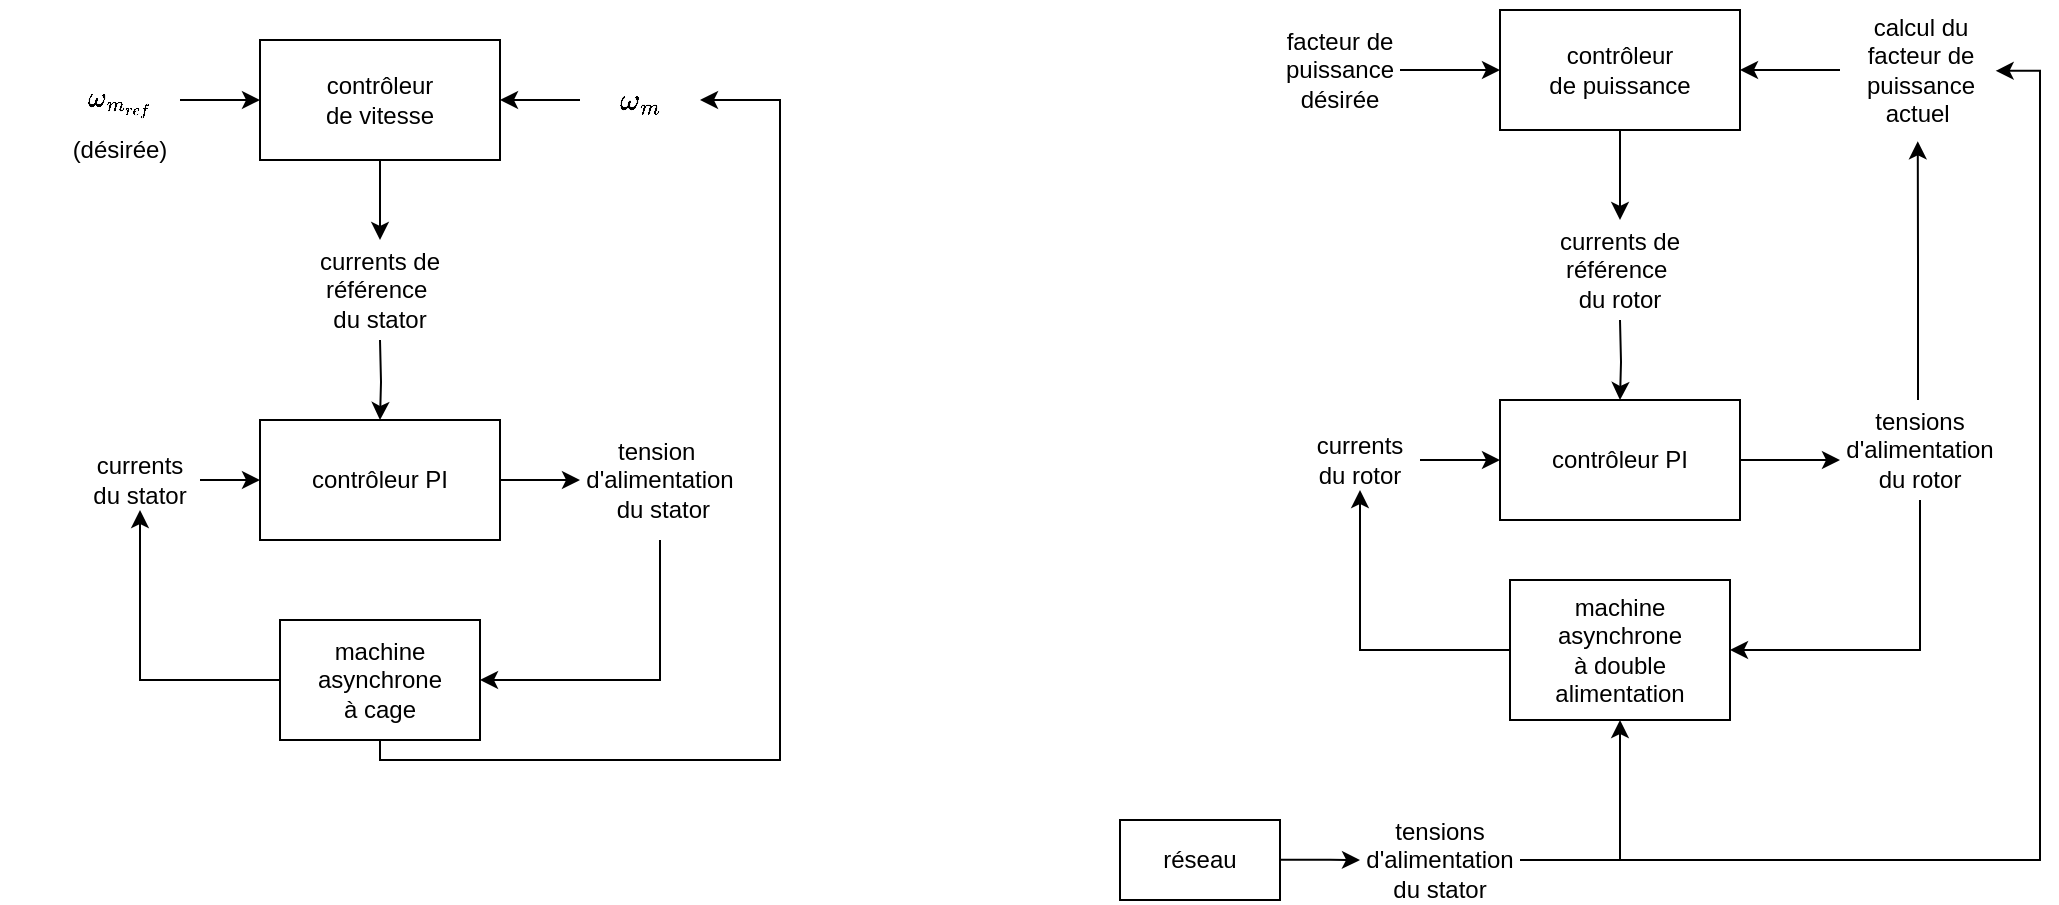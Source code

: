 <mxfile version="23.1.2" type="device">
  <diagram name="Página-1" id="fvW9khtwhYqxGIUl-ZdG">
    <mxGraphModel dx="2160" dy="649" grid="1" gridSize="10" guides="1" tooltips="1" connect="1" arrows="1" fold="1" page="1" pageScale="1" pageWidth="1169" pageHeight="827" math="1" shadow="0">
      <root>
        <mxCell id="0" />
        <mxCell id="1" parent="0" />
        <mxCell id="sTG0me55Y1syV8i09y39-56" style="edgeStyle=orthogonalEdgeStyle;rounded=0;orthogonalLoop=1;jettySize=auto;html=1;" edge="1" parent="1" source="sTG0me55Y1syV8i09y39-1">
          <mxGeometry relative="1" as="geometry">
            <mxPoint x="810" y="290" as="targetPoint" />
          </mxGeometry>
        </mxCell>
        <mxCell id="sTG0me55Y1syV8i09y39-1" value="contrôleur PI" style="rounded=0;whiteSpace=wrap;html=1;" vertex="1" parent="1">
          <mxGeometry x="640" y="260" width="120" height="60" as="geometry" />
        </mxCell>
        <mxCell id="sTG0me55Y1syV8i09y39-11" style="edgeStyle=orthogonalEdgeStyle;rounded=0;orthogonalLoop=1;jettySize=auto;html=1;exitX=1;exitY=0.5;exitDx=0;exitDy=0;" edge="1" parent="1" source="sTG0me55Y1syV8i09y39-5" target="sTG0me55Y1syV8i09y39-2">
          <mxGeometry relative="1" as="geometry" />
        </mxCell>
        <mxCell id="sTG0me55Y1syV8i09y39-29" style="edgeStyle=orthogonalEdgeStyle;rounded=0;orthogonalLoop=1;jettySize=auto;html=1;" edge="1" parent="1" source="sTG0me55Y1syV8i09y39-2">
          <mxGeometry relative="1" as="geometry">
            <mxPoint x="180" y="300" as="targetPoint" />
          </mxGeometry>
        </mxCell>
        <mxCell id="sTG0me55Y1syV8i09y39-2" value="contrôleur PI" style="rounded=0;whiteSpace=wrap;html=1;" vertex="1" parent="1">
          <mxGeometry x="20" y="270" width="120" height="60" as="geometry" />
        </mxCell>
        <mxCell id="sTG0me55Y1syV8i09y39-10" style="edgeStyle=orthogonalEdgeStyle;rounded=0;orthogonalLoop=1;jettySize=auto;html=1;entryX=1;entryY=0.5;entryDx=0;entryDy=0;" edge="1" parent="1" target="sTG0me55Y1syV8i09y39-7">
          <mxGeometry relative="1" as="geometry">
            <mxPoint x="220" y="330" as="sourcePoint" />
            <Array as="points">
              <mxPoint x="220" y="400" />
            </Array>
          </mxGeometry>
        </mxCell>
        <mxCell id="sTG0me55Y1syV8i09y39-3" value="tension&amp;nbsp;&lt;br&gt;d&#39;alimentation&lt;br&gt;&amp;nbsp;du stator" style="text;html=1;strokeColor=none;fillColor=none;align=center;verticalAlign=middle;whiteSpace=wrap;rounded=0;" vertex="1" parent="1">
          <mxGeometry x="190" y="285" width="60" height="30" as="geometry" />
        </mxCell>
        <mxCell id="sTG0me55Y1syV8i09y39-12" style="edgeStyle=orthogonalEdgeStyle;rounded=0;orthogonalLoop=1;jettySize=auto;html=1;exitX=0;exitY=0.5;exitDx=0;exitDy=0;" edge="1" parent="1" source="sTG0me55Y1syV8i09y39-7" target="sTG0me55Y1syV8i09y39-5">
          <mxGeometry relative="1" as="geometry">
            <Array as="points">
              <mxPoint x="-40" y="400" />
            </Array>
          </mxGeometry>
        </mxCell>
        <mxCell id="sTG0me55Y1syV8i09y39-5" value="currents du stator" style="text;html=1;strokeColor=none;fillColor=none;align=center;verticalAlign=middle;whiteSpace=wrap;rounded=0;" vertex="1" parent="1">
          <mxGeometry x="-70" y="285" width="60" height="30" as="geometry" />
        </mxCell>
        <mxCell id="sTG0me55Y1syV8i09y39-7" value="machine &lt;br&gt;asynchrone &lt;br&gt;à cage" style="rounded=0;whiteSpace=wrap;html=1;" vertex="1" parent="1">
          <mxGeometry x="30" y="370" width="100" height="60" as="geometry" />
        </mxCell>
        <mxCell id="sTG0me55Y1syV8i09y39-16" style="edgeStyle=orthogonalEdgeStyle;rounded=0;orthogonalLoop=1;jettySize=auto;html=1;entryX=0.5;entryY=0;entryDx=0;entryDy=0;" edge="1" parent="1" target="sTG0me55Y1syV8i09y39-2">
          <mxGeometry relative="1" as="geometry">
            <mxPoint x="80" y="230" as="sourcePoint" />
          </mxGeometry>
        </mxCell>
        <mxCell id="sTG0me55Y1syV8i09y39-38" style="edgeStyle=orthogonalEdgeStyle;rounded=0;orthogonalLoop=1;jettySize=auto;html=1;entryX=0.5;entryY=0;entryDx=0;entryDy=0;" edge="1" parent="1" target="sTG0me55Y1syV8i09y39-1">
          <mxGeometry relative="1" as="geometry">
            <mxPoint x="700" y="220" as="sourcePoint" />
          </mxGeometry>
        </mxCell>
        <mxCell id="sTG0me55Y1syV8i09y39-18" style="edgeStyle=orthogonalEdgeStyle;rounded=0;orthogonalLoop=1;jettySize=auto;html=1;" edge="1" parent="1" source="sTG0me55Y1syV8i09y39-17">
          <mxGeometry relative="1" as="geometry">
            <mxPoint x="80" y="180" as="targetPoint" />
          </mxGeometry>
        </mxCell>
        <mxCell id="sTG0me55Y1syV8i09y39-17" value="contrôleur &lt;br&gt;de vitesse" style="rounded=0;whiteSpace=wrap;html=1;" vertex="1" parent="1">
          <mxGeometry x="20" y="80" width="120" height="60" as="geometry" />
        </mxCell>
        <mxCell id="sTG0me55Y1syV8i09y39-24" style="edgeStyle=orthogonalEdgeStyle;rounded=0;orthogonalLoop=1;jettySize=auto;html=1;entryX=1;entryY=0.5;entryDx=0;entryDy=0;" edge="1" parent="1" source="sTG0me55Y1syV8i09y39-23" target="sTG0me55Y1syV8i09y39-17">
          <mxGeometry relative="1" as="geometry">
            <Array as="points">
              <mxPoint x="160" y="110" />
              <mxPoint x="160" y="110" />
            </Array>
          </mxGeometry>
        </mxCell>
        <mxCell id="sTG0me55Y1syV8i09y39-25" value="" style="edgeStyle=orthogonalEdgeStyle;rounded=0;orthogonalLoop=1;jettySize=auto;html=1;" edge="1" parent="1" source="sTG0me55Y1syV8i09y39-7" target="sTG0me55Y1syV8i09y39-23">
          <mxGeometry relative="1" as="geometry">
            <mxPoint x="-70" y="110" as="targetPoint" />
            <mxPoint x="80" y="430" as="sourcePoint" />
            <Array as="points">
              <mxPoint x="80" y="440" />
              <mxPoint x="280" y="440" />
              <mxPoint x="280" y="110" />
            </Array>
          </mxGeometry>
        </mxCell>
        <mxCell id="sTG0me55Y1syV8i09y39-23" value="&lt;font style=&quot;font-size: 13px;&quot;&gt;$$\omega_m$$&lt;/font&gt;" style="text;html=1;strokeColor=none;fillColor=none;align=center;verticalAlign=middle;whiteSpace=wrap;rounded=0;" vertex="1" parent="1">
          <mxGeometry x="180" y="95" width="60" height="30" as="geometry" />
        </mxCell>
        <mxCell id="sTG0me55Y1syV8i09y39-27" style="edgeStyle=orthogonalEdgeStyle;rounded=0;orthogonalLoop=1;jettySize=auto;html=1;entryX=0;entryY=0.5;entryDx=0;entryDy=0;" edge="1" parent="1" source="sTG0me55Y1syV8i09y39-26" target="sTG0me55Y1syV8i09y39-17">
          <mxGeometry relative="1" as="geometry" />
        </mxCell>
        <mxCell id="sTG0me55Y1syV8i09y39-26" value="$$\omega_{m_{ref}}$$" style="text;html=1;strokeColor=none;fillColor=none;align=center;verticalAlign=middle;whiteSpace=wrap;rounded=0;" vertex="1" parent="1">
          <mxGeometry x="-80" y="95" width="60" height="30" as="geometry" />
        </mxCell>
        <mxCell id="sTG0me55Y1syV8i09y39-28" value="(désirée)" style="text;html=1;strokeColor=none;fillColor=none;align=center;verticalAlign=middle;whiteSpace=wrap;rounded=0;" vertex="1" parent="1">
          <mxGeometry x="-80" y="120" width="60" height="30" as="geometry" />
        </mxCell>
        <mxCell id="sTG0me55Y1syV8i09y39-36" style="edgeStyle=orthogonalEdgeStyle;rounded=0;orthogonalLoop=1;jettySize=auto;html=1;entryX=0;entryY=0.5;entryDx=0;entryDy=0;" edge="1" parent="1" source="sTG0me55Y1syV8i09y39-30" target="sTG0me55Y1syV8i09y39-1">
          <mxGeometry relative="1" as="geometry" />
        </mxCell>
        <mxCell id="sTG0me55Y1syV8i09y39-30" value="currents du rotor" style="text;html=1;strokeColor=none;fillColor=none;align=center;verticalAlign=middle;whiteSpace=wrap;rounded=0;" vertex="1" parent="1">
          <mxGeometry x="540" y="275" width="60" height="30" as="geometry" />
        </mxCell>
        <mxCell id="sTG0me55Y1syV8i09y39-33" style="edgeStyle=orthogonalEdgeStyle;rounded=0;orthogonalLoop=1;jettySize=auto;html=1;entryX=1;entryY=0.5;entryDx=0;entryDy=0;" edge="1" parent="1" target="sTG0me55Y1syV8i09y39-32">
          <mxGeometry relative="1" as="geometry">
            <mxPoint x="850" y="310" as="sourcePoint" />
            <Array as="points">
              <mxPoint x="850" y="385" />
            </Array>
          </mxGeometry>
        </mxCell>
        <mxCell id="sTG0me55Y1syV8i09y39-31" value="tensions d&#39;alimentation du rotor" style="text;html=1;strokeColor=none;fillColor=none;align=center;verticalAlign=middle;whiteSpace=wrap;rounded=0;" vertex="1" parent="1">
          <mxGeometry x="820" y="270" width="60" height="30" as="geometry" />
        </mxCell>
        <mxCell id="sTG0me55Y1syV8i09y39-35" style="edgeStyle=orthogonalEdgeStyle;rounded=0;orthogonalLoop=1;jettySize=auto;html=1;entryX=0.5;entryY=1;entryDx=0;entryDy=0;" edge="1" parent="1" source="sTG0me55Y1syV8i09y39-32" target="sTG0me55Y1syV8i09y39-30">
          <mxGeometry relative="1" as="geometry" />
        </mxCell>
        <mxCell id="sTG0me55Y1syV8i09y39-32" value="machine &lt;br&gt;asynchrone &lt;br&gt;à double alimentation" style="rounded=0;whiteSpace=wrap;html=1;" vertex="1" parent="1">
          <mxGeometry x="645" y="350" width="110" height="70" as="geometry" />
        </mxCell>
        <mxCell id="sTG0me55Y1syV8i09y39-37" value="currents de référence&amp;nbsp;&lt;br&gt;du stator" style="text;html=1;strokeColor=none;fillColor=none;align=center;verticalAlign=middle;whiteSpace=wrap;rounded=0;" vertex="1" parent="1">
          <mxGeometry x="35" y="190" width="90" height="30" as="geometry" />
        </mxCell>
        <mxCell id="sTG0me55Y1syV8i09y39-55" style="edgeStyle=orthogonalEdgeStyle;rounded=0;orthogonalLoop=1;jettySize=auto;html=1;" edge="1" parent="1" source="sTG0me55Y1syV8i09y39-39">
          <mxGeometry relative="1" as="geometry">
            <mxPoint x="700" y="170" as="targetPoint" />
          </mxGeometry>
        </mxCell>
        <mxCell id="sTG0me55Y1syV8i09y39-39" value="contrôleur &lt;br&gt;de puissance" style="rounded=0;whiteSpace=wrap;html=1;" vertex="1" parent="1">
          <mxGeometry x="640" y="65" width="120" height="60" as="geometry" />
        </mxCell>
        <mxCell id="sTG0me55Y1syV8i09y39-42" style="edgeStyle=orthogonalEdgeStyle;rounded=0;orthogonalLoop=1;jettySize=auto;html=1;entryX=0;entryY=0.5;entryDx=0;entryDy=0;" edge="1" parent="1" source="sTG0me55Y1syV8i09y39-41" target="sTG0me55Y1syV8i09y39-39">
          <mxGeometry relative="1" as="geometry" />
        </mxCell>
        <mxCell id="sTG0me55Y1syV8i09y39-41" value="facteur de puissance désirée" style="text;html=1;strokeColor=none;fillColor=none;align=center;verticalAlign=middle;whiteSpace=wrap;rounded=0;" vertex="1" parent="1">
          <mxGeometry x="530" y="80" width="60" height="30" as="geometry" />
        </mxCell>
        <mxCell id="sTG0me55Y1syV8i09y39-48" style="edgeStyle=orthogonalEdgeStyle;rounded=0;orthogonalLoop=1;jettySize=auto;html=1;entryX=0.5;entryY=1;entryDx=0;entryDy=0;" edge="1" parent="1" target="sTG0me55Y1syV8i09y39-32">
          <mxGeometry relative="1" as="geometry">
            <mxPoint x="650" y="490" as="sourcePoint" />
            <Array as="points">
              <mxPoint x="700" y="490" />
            </Array>
          </mxGeometry>
        </mxCell>
        <mxCell id="sTG0me55Y1syV8i09y39-49" style="edgeStyle=orthogonalEdgeStyle;rounded=0;orthogonalLoop=1;jettySize=auto;html=1;entryX=0.973;entryY=0.506;entryDx=0;entryDy=0;entryPerimeter=0;" edge="1" parent="1" target="sTG0me55Y1syV8i09y39-50">
          <mxGeometry relative="1" as="geometry">
            <mxPoint x="970" y="80" as="targetPoint" />
            <mxPoint x="660" y="490" as="sourcePoint" />
            <Array as="points">
              <mxPoint x="910" y="490" />
              <mxPoint x="910" y="95" />
            </Array>
          </mxGeometry>
        </mxCell>
        <mxCell id="sTG0me55Y1syV8i09y39-45" value="tensions d&#39;alimentation du stator" style="text;html=1;strokeColor=none;fillColor=none;align=center;verticalAlign=middle;whiteSpace=wrap;rounded=0;" vertex="1" parent="1">
          <mxGeometry x="580" y="475" width="60" height="30" as="geometry" />
        </mxCell>
        <mxCell id="sTG0me55Y1syV8i09y39-46" value="réseau" style="rounded=0;whiteSpace=wrap;html=1;" vertex="1" parent="1">
          <mxGeometry x="450" y="470" width="80" height="40" as="geometry" />
        </mxCell>
        <mxCell id="sTG0me55Y1syV8i09y39-47" style="edgeStyle=orthogonalEdgeStyle;rounded=0;orthogonalLoop=1;jettySize=auto;html=1;" edge="1" parent="1">
          <mxGeometry relative="1" as="geometry">
            <mxPoint x="530" y="489.86" as="sourcePoint" />
            <mxPoint x="570" y="490" as="targetPoint" />
            <Array as="points">
              <mxPoint x="555" y="490.16" />
            </Array>
          </mxGeometry>
        </mxCell>
        <mxCell id="sTG0me55Y1syV8i09y39-51" style="edgeStyle=orthogonalEdgeStyle;rounded=0;orthogonalLoop=1;jettySize=auto;html=1;entryX=1;entryY=0.5;entryDx=0;entryDy=0;" edge="1" parent="1" source="sTG0me55Y1syV8i09y39-50" target="sTG0me55Y1syV8i09y39-39">
          <mxGeometry relative="1" as="geometry" />
        </mxCell>
        <mxCell id="sTG0me55Y1syV8i09y39-50" value="calcul du &lt;br&gt;facteur de&lt;br&gt;puissance &lt;br&gt;actuel&amp;nbsp;" style="text;html=1;align=center;verticalAlign=middle;resizable=0;points=[];autosize=1;strokeColor=none;fillColor=none;" vertex="1" parent="1">
          <mxGeometry x="810" y="60" width="80" height="70" as="geometry" />
        </mxCell>
        <mxCell id="sTG0me55Y1syV8i09y39-52" style="edgeStyle=orthogonalEdgeStyle;rounded=0;orthogonalLoop=1;jettySize=auto;html=1;entryX=0.486;entryY=1.009;entryDx=0;entryDy=0;entryPerimeter=0;" edge="1" parent="1" target="sTG0me55Y1syV8i09y39-50">
          <mxGeometry relative="1" as="geometry">
            <mxPoint x="849" y="260" as="sourcePoint" />
            <Array as="points">
              <mxPoint x="849" y="190" />
              <mxPoint x="849" y="190" />
            </Array>
          </mxGeometry>
        </mxCell>
        <mxCell id="sTG0me55Y1syV8i09y39-13" value="currents de référence&amp;nbsp;&lt;br&gt;du rotor" style="text;html=1;strokeColor=none;fillColor=none;align=center;verticalAlign=middle;whiteSpace=wrap;rounded=0;" vertex="1" parent="1">
          <mxGeometry x="655" y="180" width="90" height="30" as="geometry" />
        </mxCell>
      </root>
    </mxGraphModel>
  </diagram>
</mxfile>

